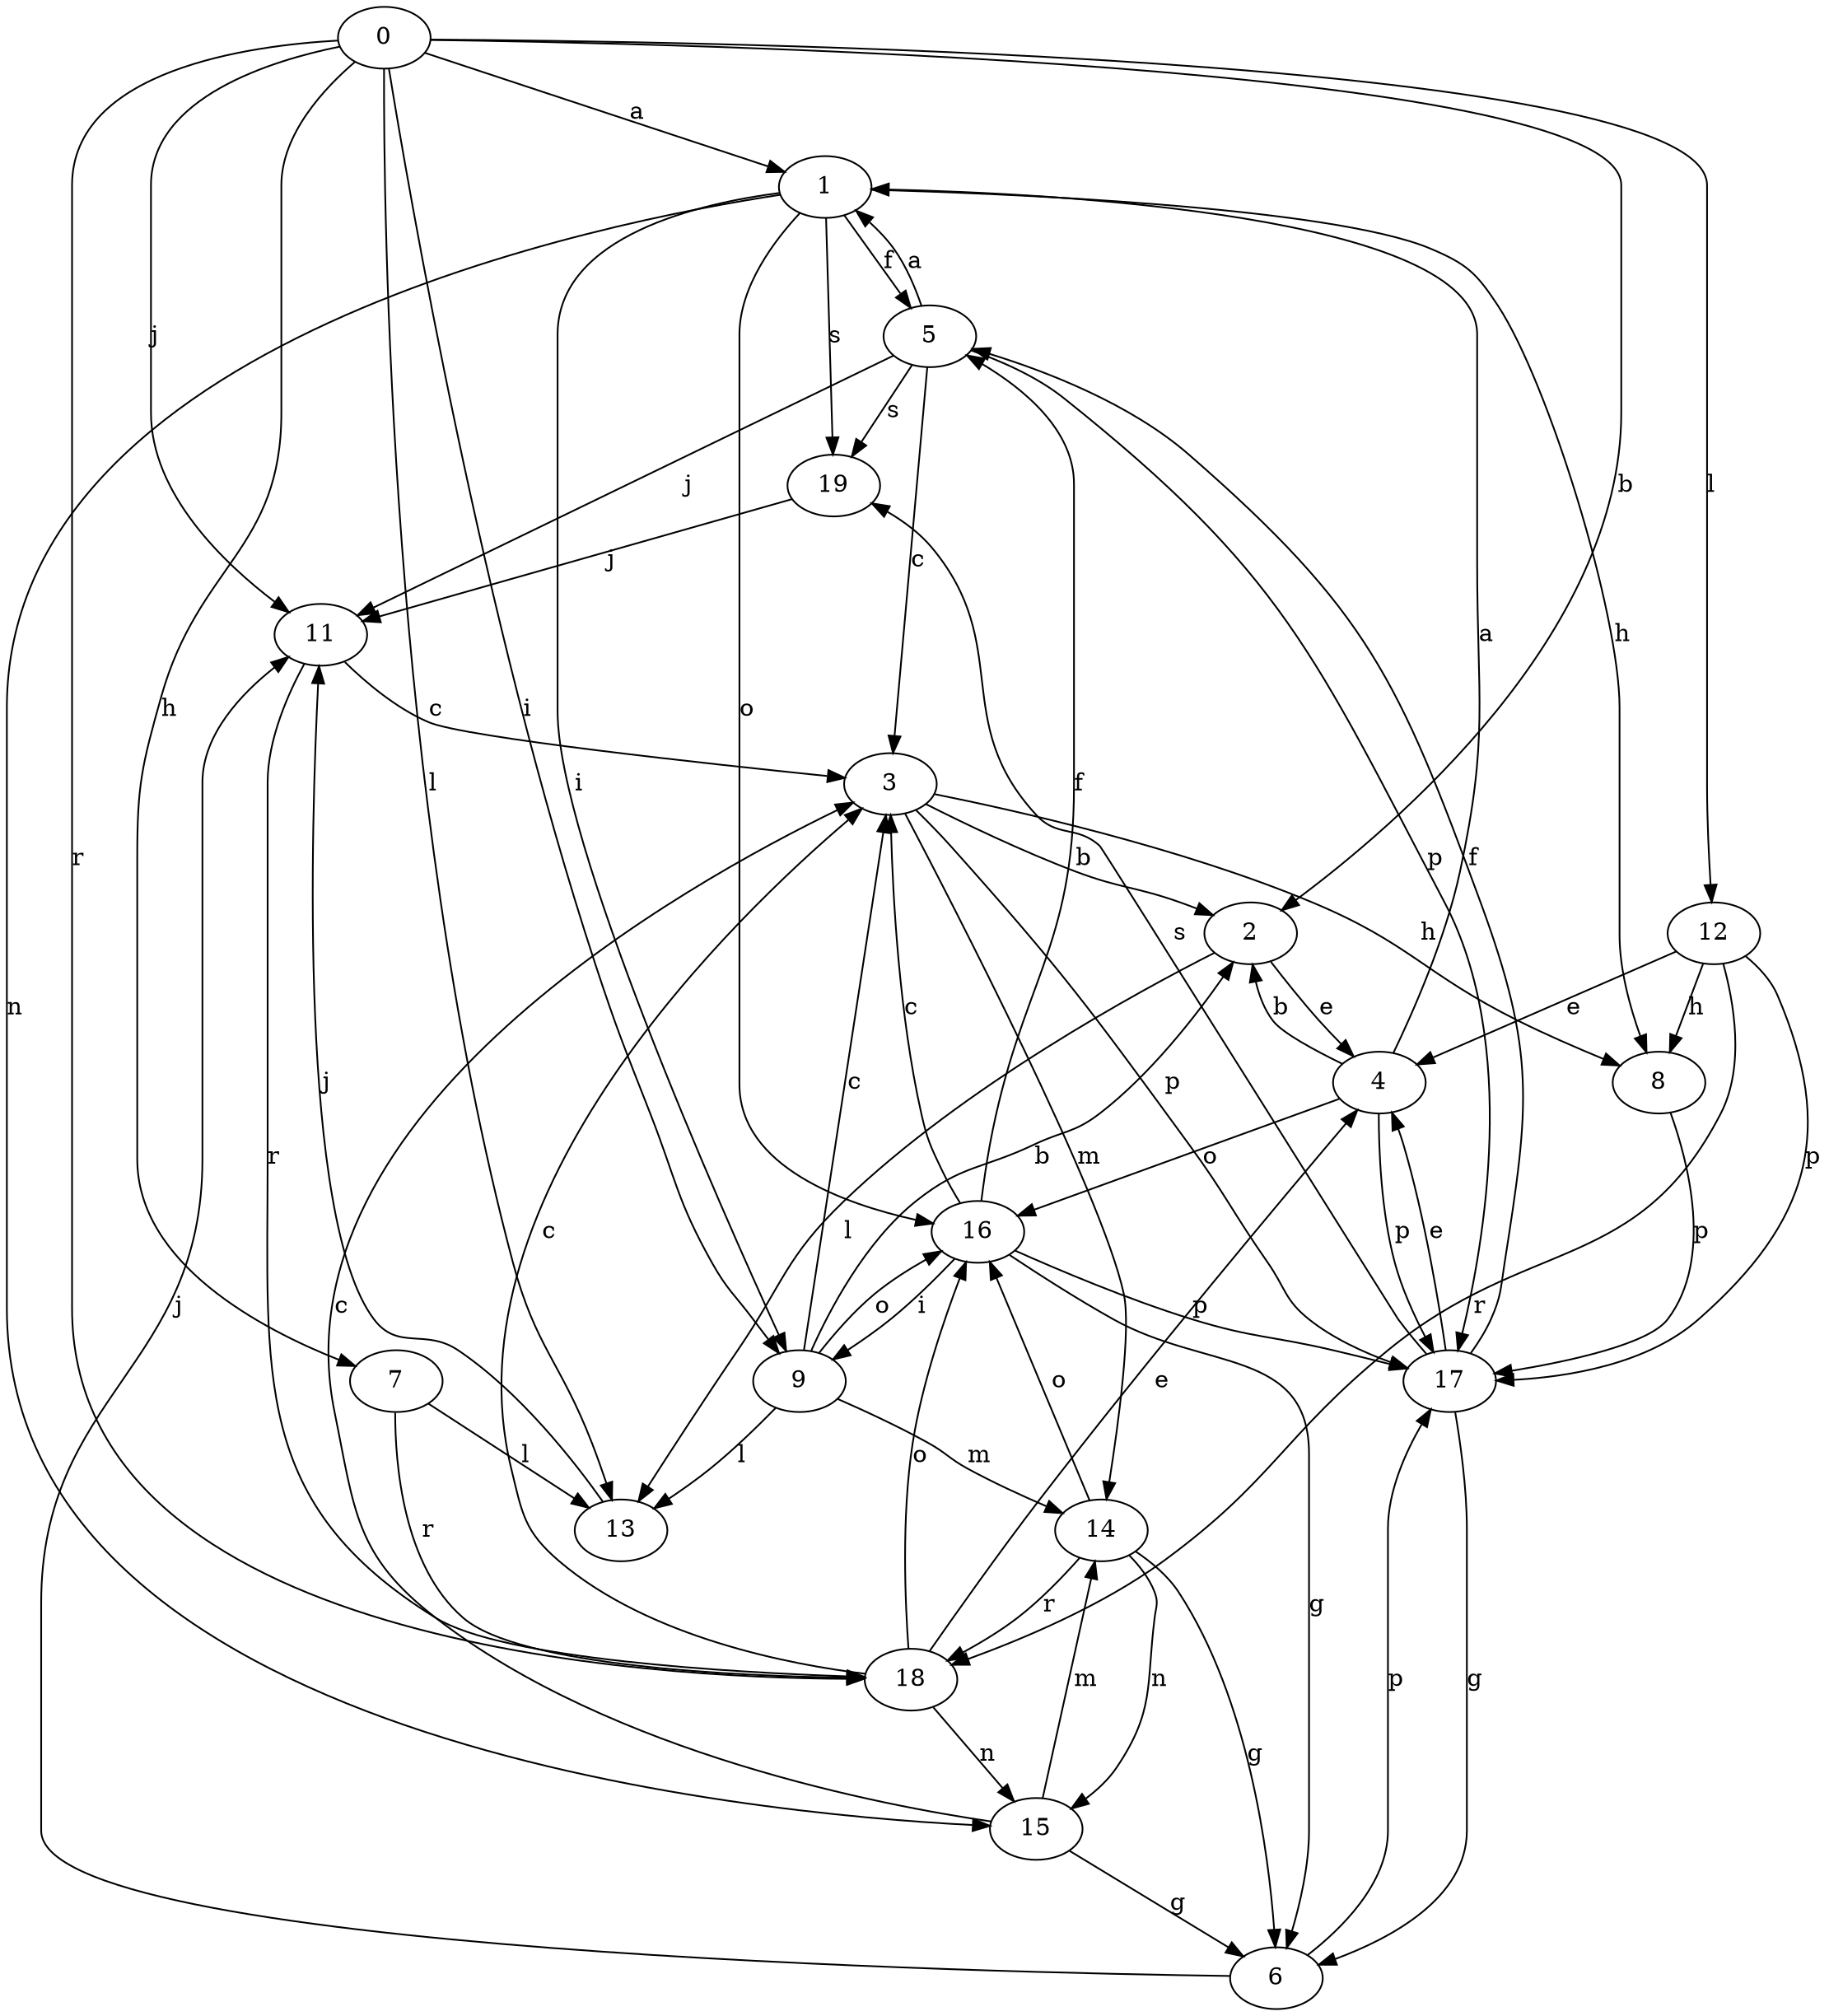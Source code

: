 strict digraph  {
0;
1;
2;
3;
4;
5;
6;
7;
8;
9;
11;
12;
13;
14;
15;
16;
17;
18;
19;
0 -> 1  [label=a];
0 -> 2  [label=b];
0 -> 7  [label=h];
0 -> 9  [label=i];
0 -> 11  [label=j];
0 -> 12  [label=l];
0 -> 13  [label=l];
0 -> 18  [label=r];
1 -> 5  [label=f];
1 -> 8  [label=h];
1 -> 9  [label=i];
1 -> 15  [label=n];
1 -> 16  [label=o];
1 -> 19  [label=s];
2 -> 4  [label=e];
2 -> 13  [label=l];
3 -> 2  [label=b];
3 -> 8  [label=h];
3 -> 14  [label=m];
3 -> 17  [label=p];
4 -> 1  [label=a];
4 -> 2  [label=b];
4 -> 16  [label=o];
4 -> 17  [label=p];
5 -> 1  [label=a];
5 -> 3  [label=c];
5 -> 11  [label=j];
5 -> 17  [label=p];
5 -> 19  [label=s];
6 -> 11  [label=j];
6 -> 17  [label=p];
7 -> 13  [label=l];
7 -> 18  [label=r];
8 -> 17  [label=p];
9 -> 2  [label=b];
9 -> 3  [label=c];
9 -> 13  [label=l];
9 -> 14  [label=m];
9 -> 16  [label=o];
11 -> 3  [label=c];
11 -> 18  [label=r];
12 -> 4  [label=e];
12 -> 8  [label=h];
12 -> 17  [label=p];
12 -> 18  [label=r];
13 -> 11  [label=j];
14 -> 6  [label=g];
14 -> 15  [label=n];
14 -> 16  [label=o];
14 -> 18  [label=r];
15 -> 3  [label=c];
15 -> 6  [label=g];
15 -> 14  [label=m];
16 -> 3  [label=c];
16 -> 5  [label=f];
16 -> 6  [label=g];
16 -> 9  [label=i];
16 -> 17  [label=p];
17 -> 4  [label=e];
17 -> 5  [label=f];
17 -> 6  [label=g];
17 -> 19  [label=s];
18 -> 3  [label=c];
18 -> 4  [label=e];
18 -> 15  [label=n];
18 -> 16  [label=o];
19 -> 11  [label=j];
}
